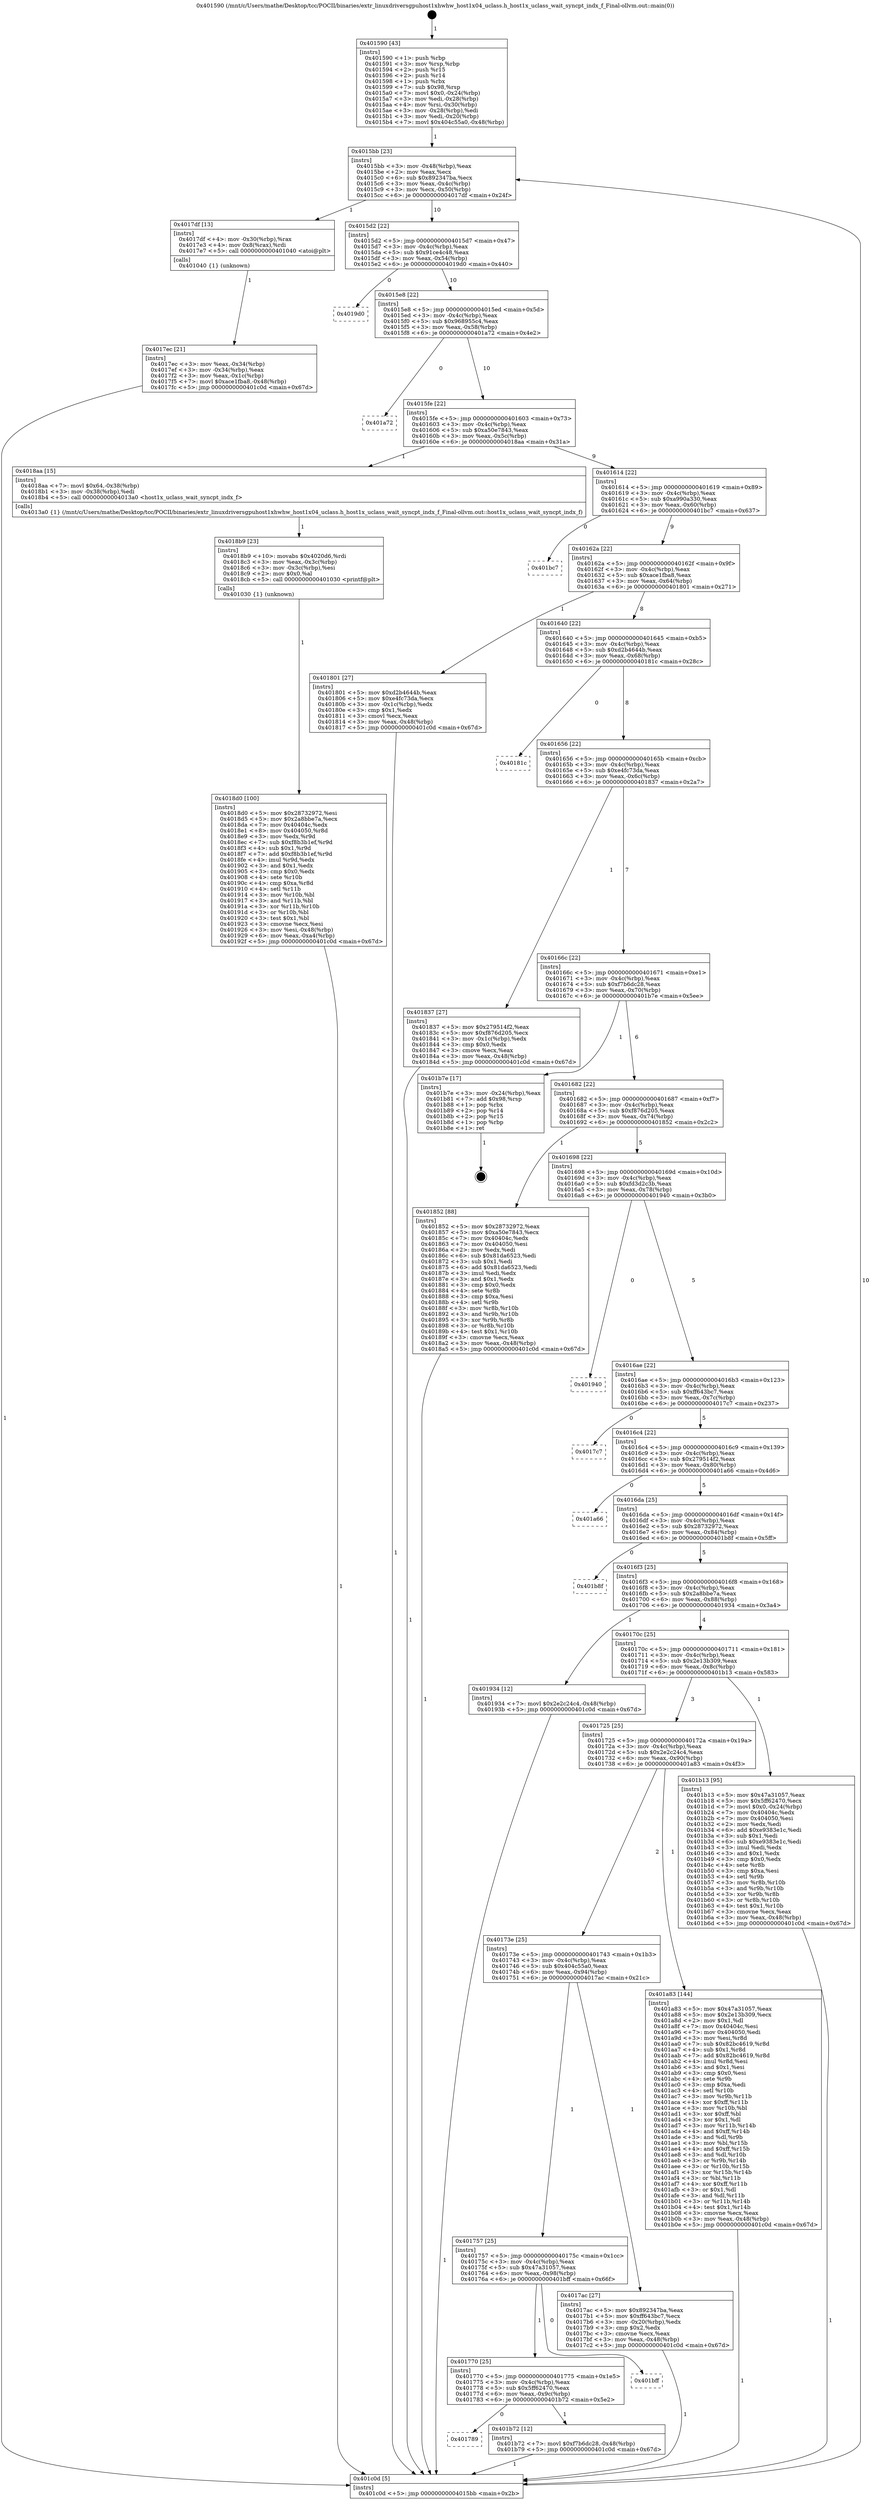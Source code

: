 digraph "0x401590" {
  label = "0x401590 (/mnt/c/Users/mathe/Desktop/tcc/POCII/binaries/extr_linuxdriversgpuhost1xhwhw_host1x04_uclass.h_host1x_uclass_wait_syncpt_indx_f_Final-ollvm.out::main(0))"
  labelloc = "t"
  node[shape=record]

  Entry [label="",width=0.3,height=0.3,shape=circle,fillcolor=black,style=filled]
  "0x4015bb" [label="{
     0x4015bb [23]\l
     | [instrs]\l
     &nbsp;&nbsp;0x4015bb \<+3\>: mov -0x48(%rbp),%eax\l
     &nbsp;&nbsp;0x4015be \<+2\>: mov %eax,%ecx\l
     &nbsp;&nbsp;0x4015c0 \<+6\>: sub $0x892347ba,%ecx\l
     &nbsp;&nbsp;0x4015c6 \<+3\>: mov %eax,-0x4c(%rbp)\l
     &nbsp;&nbsp;0x4015c9 \<+3\>: mov %ecx,-0x50(%rbp)\l
     &nbsp;&nbsp;0x4015cc \<+6\>: je 00000000004017df \<main+0x24f\>\l
  }"]
  "0x4017df" [label="{
     0x4017df [13]\l
     | [instrs]\l
     &nbsp;&nbsp;0x4017df \<+4\>: mov -0x30(%rbp),%rax\l
     &nbsp;&nbsp;0x4017e3 \<+4\>: mov 0x8(%rax),%rdi\l
     &nbsp;&nbsp;0x4017e7 \<+5\>: call 0000000000401040 \<atoi@plt\>\l
     | [calls]\l
     &nbsp;&nbsp;0x401040 \{1\} (unknown)\l
  }"]
  "0x4015d2" [label="{
     0x4015d2 [22]\l
     | [instrs]\l
     &nbsp;&nbsp;0x4015d2 \<+5\>: jmp 00000000004015d7 \<main+0x47\>\l
     &nbsp;&nbsp;0x4015d7 \<+3\>: mov -0x4c(%rbp),%eax\l
     &nbsp;&nbsp;0x4015da \<+5\>: sub $0x91ce4c48,%eax\l
     &nbsp;&nbsp;0x4015df \<+3\>: mov %eax,-0x54(%rbp)\l
     &nbsp;&nbsp;0x4015e2 \<+6\>: je 00000000004019d0 \<main+0x440\>\l
  }"]
  Exit [label="",width=0.3,height=0.3,shape=circle,fillcolor=black,style=filled,peripheries=2]
  "0x4019d0" [label="{
     0x4019d0\l
  }", style=dashed]
  "0x4015e8" [label="{
     0x4015e8 [22]\l
     | [instrs]\l
     &nbsp;&nbsp;0x4015e8 \<+5\>: jmp 00000000004015ed \<main+0x5d\>\l
     &nbsp;&nbsp;0x4015ed \<+3\>: mov -0x4c(%rbp),%eax\l
     &nbsp;&nbsp;0x4015f0 \<+5\>: sub $0x968955c4,%eax\l
     &nbsp;&nbsp;0x4015f5 \<+3\>: mov %eax,-0x58(%rbp)\l
     &nbsp;&nbsp;0x4015f8 \<+6\>: je 0000000000401a72 \<main+0x4e2\>\l
  }"]
  "0x401789" [label="{
     0x401789\l
  }", style=dashed]
  "0x401a72" [label="{
     0x401a72\l
  }", style=dashed]
  "0x4015fe" [label="{
     0x4015fe [22]\l
     | [instrs]\l
     &nbsp;&nbsp;0x4015fe \<+5\>: jmp 0000000000401603 \<main+0x73\>\l
     &nbsp;&nbsp;0x401603 \<+3\>: mov -0x4c(%rbp),%eax\l
     &nbsp;&nbsp;0x401606 \<+5\>: sub $0xa50e7843,%eax\l
     &nbsp;&nbsp;0x40160b \<+3\>: mov %eax,-0x5c(%rbp)\l
     &nbsp;&nbsp;0x40160e \<+6\>: je 00000000004018aa \<main+0x31a\>\l
  }"]
  "0x401b72" [label="{
     0x401b72 [12]\l
     | [instrs]\l
     &nbsp;&nbsp;0x401b72 \<+7\>: movl $0xf7b6dc28,-0x48(%rbp)\l
     &nbsp;&nbsp;0x401b79 \<+5\>: jmp 0000000000401c0d \<main+0x67d\>\l
  }"]
  "0x4018aa" [label="{
     0x4018aa [15]\l
     | [instrs]\l
     &nbsp;&nbsp;0x4018aa \<+7\>: movl $0x64,-0x38(%rbp)\l
     &nbsp;&nbsp;0x4018b1 \<+3\>: mov -0x38(%rbp),%edi\l
     &nbsp;&nbsp;0x4018b4 \<+5\>: call 00000000004013a0 \<host1x_uclass_wait_syncpt_indx_f\>\l
     | [calls]\l
     &nbsp;&nbsp;0x4013a0 \{1\} (/mnt/c/Users/mathe/Desktop/tcc/POCII/binaries/extr_linuxdriversgpuhost1xhwhw_host1x04_uclass.h_host1x_uclass_wait_syncpt_indx_f_Final-ollvm.out::host1x_uclass_wait_syncpt_indx_f)\l
  }"]
  "0x401614" [label="{
     0x401614 [22]\l
     | [instrs]\l
     &nbsp;&nbsp;0x401614 \<+5\>: jmp 0000000000401619 \<main+0x89\>\l
     &nbsp;&nbsp;0x401619 \<+3\>: mov -0x4c(%rbp),%eax\l
     &nbsp;&nbsp;0x40161c \<+5\>: sub $0xa990a330,%eax\l
     &nbsp;&nbsp;0x401621 \<+3\>: mov %eax,-0x60(%rbp)\l
     &nbsp;&nbsp;0x401624 \<+6\>: je 0000000000401bc7 \<main+0x637\>\l
  }"]
  "0x401770" [label="{
     0x401770 [25]\l
     | [instrs]\l
     &nbsp;&nbsp;0x401770 \<+5\>: jmp 0000000000401775 \<main+0x1e5\>\l
     &nbsp;&nbsp;0x401775 \<+3\>: mov -0x4c(%rbp),%eax\l
     &nbsp;&nbsp;0x401778 \<+5\>: sub $0x5ff62470,%eax\l
     &nbsp;&nbsp;0x40177d \<+6\>: mov %eax,-0x9c(%rbp)\l
     &nbsp;&nbsp;0x401783 \<+6\>: je 0000000000401b72 \<main+0x5e2\>\l
  }"]
  "0x401bc7" [label="{
     0x401bc7\l
  }", style=dashed]
  "0x40162a" [label="{
     0x40162a [22]\l
     | [instrs]\l
     &nbsp;&nbsp;0x40162a \<+5\>: jmp 000000000040162f \<main+0x9f\>\l
     &nbsp;&nbsp;0x40162f \<+3\>: mov -0x4c(%rbp),%eax\l
     &nbsp;&nbsp;0x401632 \<+5\>: sub $0xace1fba8,%eax\l
     &nbsp;&nbsp;0x401637 \<+3\>: mov %eax,-0x64(%rbp)\l
     &nbsp;&nbsp;0x40163a \<+6\>: je 0000000000401801 \<main+0x271\>\l
  }"]
  "0x401bff" [label="{
     0x401bff\l
  }", style=dashed]
  "0x401801" [label="{
     0x401801 [27]\l
     | [instrs]\l
     &nbsp;&nbsp;0x401801 \<+5\>: mov $0xd2b4644b,%eax\l
     &nbsp;&nbsp;0x401806 \<+5\>: mov $0xe4fc73da,%ecx\l
     &nbsp;&nbsp;0x40180b \<+3\>: mov -0x1c(%rbp),%edx\l
     &nbsp;&nbsp;0x40180e \<+3\>: cmp $0x1,%edx\l
     &nbsp;&nbsp;0x401811 \<+3\>: cmovl %ecx,%eax\l
     &nbsp;&nbsp;0x401814 \<+3\>: mov %eax,-0x48(%rbp)\l
     &nbsp;&nbsp;0x401817 \<+5\>: jmp 0000000000401c0d \<main+0x67d\>\l
  }"]
  "0x401640" [label="{
     0x401640 [22]\l
     | [instrs]\l
     &nbsp;&nbsp;0x401640 \<+5\>: jmp 0000000000401645 \<main+0xb5\>\l
     &nbsp;&nbsp;0x401645 \<+3\>: mov -0x4c(%rbp),%eax\l
     &nbsp;&nbsp;0x401648 \<+5\>: sub $0xd2b4644b,%eax\l
     &nbsp;&nbsp;0x40164d \<+3\>: mov %eax,-0x68(%rbp)\l
     &nbsp;&nbsp;0x401650 \<+6\>: je 000000000040181c \<main+0x28c\>\l
  }"]
  "0x4018d0" [label="{
     0x4018d0 [100]\l
     | [instrs]\l
     &nbsp;&nbsp;0x4018d0 \<+5\>: mov $0x28732972,%esi\l
     &nbsp;&nbsp;0x4018d5 \<+5\>: mov $0x2a8bbe7a,%ecx\l
     &nbsp;&nbsp;0x4018da \<+7\>: mov 0x40404c,%edx\l
     &nbsp;&nbsp;0x4018e1 \<+8\>: mov 0x404050,%r8d\l
     &nbsp;&nbsp;0x4018e9 \<+3\>: mov %edx,%r9d\l
     &nbsp;&nbsp;0x4018ec \<+7\>: sub $0xf8b3b1ef,%r9d\l
     &nbsp;&nbsp;0x4018f3 \<+4\>: sub $0x1,%r9d\l
     &nbsp;&nbsp;0x4018f7 \<+7\>: add $0xf8b3b1ef,%r9d\l
     &nbsp;&nbsp;0x4018fe \<+4\>: imul %r9d,%edx\l
     &nbsp;&nbsp;0x401902 \<+3\>: and $0x1,%edx\l
     &nbsp;&nbsp;0x401905 \<+3\>: cmp $0x0,%edx\l
     &nbsp;&nbsp;0x401908 \<+4\>: sete %r10b\l
     &nbsp;&nbsp;0x40190c \<+4\>: cmp $0xa,%r8d\l
     &nbsp;&nbsp;0x401910 \<+4\>: setl %r11b\l
     &nbsp;&nbsp;0x401914 \<+3\>: mov %r10b,%bl\l
     &nbsp;&nbsp;0x401917 \<+3\>: and %r11b,%bl\l
     &nbsp;&nbsp;0x40191a \<+3\>: xor %r11b,%r10b\l
     &nbsp;&nbsp;0x40191d \<+3\>: or %r10b,%bl\l
     &nbsp;&nbsp;0x401920 \<+3\>: test $0x1,%bl\l
     &nbsp;&nbsp;0x401923 \<+3\>: cmovne %ecx,%esi\l
     &nbsp;&nbsp;0x401926 \<+3\>: mov %esi,-0x48(%rbp)\l
     &nbsp;&nbsp;0x401929 \<+6\>: mov %eax,-0xa4(%rbp)\l
     &nbsp;&nbsp;0x40192f \<+5\>: jmp 0000000000401c0d \<main+0x67d\>\l
  }"]
  "0x40181c" [label="{
     0x40181c\l
  }", style=dashed]
  "0x401656" [label="{
     0x401656 [22]\l
     | [instrs]\l
     &nbsp;&nbsp;0x401656 \<+5\>: jmp 000000000040165b \<main+0xcb\>\l
     &nbsp;&nbsp;0x40165b \<+3\>: mov -0x4c(%rbp),%eax\l
     &nbsp;&nbsp;0x40165e \<+5\>: sub $0xe4fc73da,%eax\l
     &nbsp;&nbsp;0x401663 \<+3\>: mov %eax,-0x6c(%rbp)\l
     &nbsp;&nbsp;0x401666 \<+6\>: je 0000000000401837 \<main+0x2a7\>\l
  }"]
  "0x4018b9" [label="{
     0x4018b9 [23]\l
     | [instrs]\l
     &nbsp;&nbsp;0x4018b9 \<+10\>: movabs $0x4020d6,%rdi\l
     &nbsp;&nbsp;0x4018c3 \<+3\>: mov %eax,-0x3c(%rbp)\l
     &nbsp;&nbsp;0x4018c6 \<+3\>: mov -0x3c(%rbp),%esi\l
     &nbsp;&nbsp;0x4018c9 \<+2\>: mov $0x0,%al\l
     &nbsp;&nbsp;0x4018cb \<+5\>: call 0000000000401030 \<printf@plt\>\l
     | [calls]\l
     &nbsp;&nbsp;0x401030 \{1\} (unknown)\l
  }"]
  "0x401837" [label="{
     0x401837 [27]\l
     | [instrs]\l
     &nbsp;&nbsp;0x401837 \<+5\>: mov $0x279514f2,%eax\l
     &nbsp;&nbsp;0x40183c \<+5\>: mov $0xf876d205,%ecx\l
     &nbsp;&nbsp;0x401841 \<+3\>: mov -0x1c(%rbp),%edx\l
     &nbsp;&nbsp;0x401844 \<+3\>: cmp $0x0,%edx\l
     &nbsp;&nbsp;0x401847 \<+3\>: cmove %ecx,%eax\l
     &nbsp;&nbsp;0x40184a \<+3\>: mov %eax,-0x48(%rbp)\l
     &nbsp;&nbsp;0x40184d \<+5\>: jmp 0000000000401c0d \<main+0x67d\>\l
  }"]
  "0x40166c" [label="{
     0x40166c [22]\l
     | [instrs]\l
     &nbsp;&nbsp;0x40166c \<+5\>: jmp 0000000000401671 \<main+0xe1\>\l
     &nbsp;&nbsp;0x401671 \<+3\>: mov -0x4c(%rbp),%eax\l
     &nbsp;&nbsp;0x401674 \<+5\>: sub $0xf7b6dc28,%eax\l
     &nbsp;&nbsp;0x401679 \<+3\>: mov %eax,-0x70(%rbp)\l
     &nbsp;&nbsp;0x40167c \<+6\>: je 0000000000401b7e \<main+0x5ee\>\l
  }"]
  "0x4017ec" [label="{
     0x4017ec [21]\l
     | [instrs]\l
     &nbsp;&nbsp;0x4017ec \<+3\>: mov %eax,-0x34(%rbp)\l
     &nbsp;&nbsp;0x4017ef \<+3\>: mov -0x34(%rbp),%eax\l
     &nbsp;&nbsp;0x4017f2 \<+3\>: mov %eax,-0x1c(%rbp)\l
     &nbsp;&nbsp;0x4017f5 \<+7\>: movl $0xace1fba8,-0x48(%rbp)\l
     &nbsp;&nbsp;0x4017fc \<+5\>: jmp 0000000000401c0d \<main+0x67d\>\l
  }"]
  "0x401b7e" [label="{
     0x401b7e [17]\l
     | [instrs]\l
     &nbsp;&nbsp;0x401b7e \<+3\>: mov -0x24(%rbp),%eax\l
     &nbsp;&nbsp;0x401b81 \<+7\>: add $0x98,%rsp\l
     &nbsp;&nbsp;0x401b88 \<+1\>: pop %rbx\l
     &nbsp;&nbsp;0x401b89 \<+2\>: pop %r14\l
     &nbsp;&nbsp;0x401b8b \<+2\>: pop %r15\l
     &nbsp;&nbsp;0x401b8d \<+1\>: pop %rbp\l
     &nbsp;&nbsp;0x401b8e \<+1\>: ret\l
  }"]
  "0x401682" [label="{
     0x401682 [22]\l
     | [instrs]\l
     &nbsp;&nbsp;0x401682 \<+5\>: jmp 0000000000401687 \<main+0xf7\>\l
     &nbsp;&nbsp;0x401687 \<+3\>: mov -0x4c(%rbp),%eax\l
     &nbsp;&nbsp;0x40168a \<+5\>: sub $0xf876d205,%eax\l
     &nbsp;&nbsp;0x40168f \<+3\>: mov %eax,-0x74(%rbp)\l
     &nbsp;&nbsp;0x401692 \<+6\>: je 0000000000401852 \<main+0x2c2\>\l
  }"]
  "0x401590" [label="{
     0x401590 [43]\l
     | [instrs]\l
     &nbsp;&nbsp;0x401590 \<+1\>: push %rbp\l
     &nbsp;&nbsp;0x401591 \<+3\>: mov %rsp,%rbp\l
     &nbsp;&nbsp;0x401594 \<+2\>: push %r15\l
     &nbsp;&nbsp;0x401596 \<+2\>: push %r14\l
     &nbsp;&nbsp;0x401598 \<+1\>: push %rbx\l
     &nbsp;&nbsp;0x401599 \<+7\>: sub $0x98,%rsp\l
     &nbsp;&nbsp;0x4015a0 \<+7\>: movl $0x0,-0x24(%rbp)\l
     &nbsp;&nbsp;0x4015a7 \<+3\>: mov %edi,-0x28(%rbp)\l
     &nbsp;&nbsp;0x4015aa \<+4\>: mov %rsi,-0x30(%rbp)\l
     &nbsp;&nbsp;0x4015ae \<+3\>: mov -0x28(%rbp),%edi\l
     &nbsp;&nbsp;0x4015b1 \<+3\>: mov %edi,-0x20(%rbp)\l
     &nbsp;&nbsp;0x4015b4 \<+7\>: movl $0x404c55a0,-0x48(%rbp)\l
  }"]
  "0x401852" [label="{
     0x401852 [88]\l
     | [instrs]\l
     &nbsp;&nbsp;0x401852 \<+5\>: mov $0x28732972,%eax\l
     &nbsp;&nbsp;0x401857 \<+5\>: mov $0xa50e7843,%ecx\l
     &nbsp;&nbsp;0x40185c \<+7\>: mov 0x40404c,%edx\l
     &nbsp;&nbsp;0x401863 \<+7\>: mov 0x404050,%esi\l
     &nbsp;&nbsp;0x40186a \<+2\>: mov %edx,%edi\l
     &nbsp;&nbsp;0x40186c \<+6\>: sub $0x81da6523,%edi\l
     &nbsp;&nbsp;0x401872 \<+3\>: sub $0x1,%edi\l
     &nbsp;&nbsp;0x401875 \<+6\>: add $0x81da6523,%edi\l
     &nbsp;&nbsp;0x40187b \<+3\>: imul %edi,%edx\l
     &nbsp;&nbsp;0x40187e \<+3\>: and $0x1,%edx\l
     &nbsp;&nbsp;0x401881 \<+3\>: cmp $0x0,%edx\l
     &nbsp;&nbsp;0x401884 \<+4\>: sete %r8b\l
     &nbsp;&nbsp;0x401888 \<+3\>: cmp $0xa,%esi\l
     &nbsp;&nbsp;0x40188b \<+4\>: setl %r9b\l
     &nbsp;&nbsp;0x40188f \<+3\>: mov %r8b,%r10b\l
     &nbsp;&nbsp;0x401892 \<+3\>: and %r9b,%r10b\l
     &nbsp;&nbsp;0x401895 \<+3\>: xor %r9b,%r8b\l
     &nbsp;&nbsp;0x401898 \<+3\>: or %r8b,%r10b\l
     &nbsp;&nbsp;0x40189b \<+4\>: test $0x1,%r10b\l
     &nbsp;&nbsp;0x40189f \<+3\>: cmovne %ecx,%eax\l
     &nbsp;&nbsp;0x4018a2 \<+3\>: mov %eax,-0x48(%rbp)\l
     &nbsp;&nbsp;0x4018a5 \<+5\>: jmp 0000000000401c0d \<main+0x67d\>\l
  }"]
  "0x401698" [label="{
     0x401698 [22]\l
     | [instrs]\l
     &nbsp;&nbsp;0x401698 \<+5\>: jmp 000000000040169d \<main+0x10d\>\l
     &nbsp;&nbsp;0x40169d \<+3\>: mov -0x4c(%rbp),%eax\l
     &nbsp;&nbsp;0x4016a0 \<+5\>: sub $0xfd3d2c3b,%eax\l
     &nbsp;&nbsp;0x4016a5 \<+3\>: mov %eax,-0x78(%rbp)\l
     &nbsp;&nbsp;0x4016a8 \<+6\>: je 0000000000401940 \<main+0x3b0\>\l
  }"]
  "0x401c0d" [label="{
     0x401c0d [5]\l
     | [instrs]\l
     &nbsp;&nbsp;0x401c0d \<+5\>: jmp 00000000004015bb \<main+0x2b\>\l
  }"]
  "0x401940" [label="{
     0x401940\l
  }", style=dashed]
  "0x4016ae" [label="{
     0x4016ae [22]\l
     | [instrs]\l
     &nbsp;&nbsp;0x4016ae \<+5\>: jmp 00000000004016b3 \<main+0x123\>\l
     &nbsp;&nbsp;0x4016b3 \<+3\>: mov -0x4c(%rbp),%eax\l
     &nbsp;&nbsp;0x4016b6 \<+5\>: sub $0xff643bc7,%eax\l
     &nbsp;&nbsp;0x4016bb \<+3\>: mov %eax,-0x7c(%rbp)\l
     &nbsp;&nbsp;0x4016be \<+6\>: je 00000000004017c7 \<main+0x237\>\l
  }"]
  "0x401757" [label="{
     0x401757 [25]\l
     | [instrs]\l
     &nbsp;&nbsp;0x401757 \<+5\>: jmp 000000000040175c \<main+0x1cc\>\l
     &nbsp;&nbsp;0x40175c \<+3\>: mov -0x4c(%rbp),%eax\l
     &nbsp;&nbsp;0x40175f \<+5\>: sub $0x47a31057,%eax\l
     &nbsp;&nbsp;0x401764 \<+6\>: mov %eax,-0x98(%rbp)\l
     &nbsp;&nbsp;0x40176a \<+6\>: je 0000000000401bff \<main+0x66f\>\l
  }"]
  "0x4017c7" [label="{
     0x4017c7\l
  }", style=dashed]
  "0x4016c4" [label="{
     0x4016c4 [22]\l
     | [instrs]\l
     &nbsp;&nbsp;0x4016c4 \<+5\>: jmp 00000000004016c9 \<main+0x139\>\l
     &nbsp;&nbsp;0x4016c9 \<+3\>: mov -0x4c(%rbp),%eax\l
     &nbsp;&nbsp;0x4016cc \<+5\>: sub $0x279514f2,%eax\l
     &nbsp;&nbsp;0x4016d1 \<+3\>: mov %eax,-0x80(%rbp)\l
     &nbsp;&nbsp;0x4016d4 \<+6\>: je 0000000000401a66 \<main+0x4d6\>\l
  }"]
  "0x4017ac" [label="{
     0x4017ac [27]\l
     | [instrs]\l
     &nbsp;&nbsp;0x4017ac \<+5\>: mov $0x892347ba,%eax\l
     &nbsp;&nbsp;0x4017b1 \<+5\>: mov $0xff643bc7,%ecx\l
     &nbsp;&nbsp;0x4017b6 \<+3\>: mov -0x20(%rbp),%edx\l
     &nbsp;&nbsp;0x4017b9 \<+3\>: cmp $0x2,%edx\l
     &nbsp;&nbsp;0x4017bc \<+3\>: cmovne %ecx,%eax\l
     &nbsp;&nbsp;0x4017bf \<+3\>: mov %eax,-0x48(%rbp)\l
     &nbsp;&nbsp;0x4017c2 \<+5\>: jmp 0000000000401c0d \<main+0x67d\>\l
  }"]
  "0x401a66" [label="{
     0x401a66\l
  }", style=dashed]
  "0x4016da" [label="{
     0x4016da [25]\l
     | [instrs]\l
     &nbsp;&nbsp;0x4016da \<+5\>: jmp 00000000004016df \<main+0x14f\>\l
     &nbsp;&nbsp;0x4016df \<+3\>: mov -0x4c(%rbp),%eax\l
     &nbsp;&nbsp;0x4016e2 \<+5\>: sub $0x28732972,%eax\l
     &nbsp;&nbsp;0x4016e7 \<+6\>: mov %eax,-0x84(%rbp)\l
     &nbsp;&nbsp;0x4016ed \<+6\>: je 0000000000401b8f \<main+0x5ff\>\l
  }"]
  "0x40173e" [label="{
     0x40173e [25]\l
     | [instrs]\l
     &nbsp;&nbsp;0x40173e \<+5\>: jmp 0000000000401743 \<main+0x1b3\>\l
     &nbsp;&nbsp;0x401743 \<+3\>: mov -0x4c(%rbp),%eax\l
     &nbsp;&nbsp;0x401746 \<+5\>: sub $0x404c55a0,%eax\l
     &nbsp;&nbsp;0x40174b \<+6\>: mov %eax,-0x94(%rbp)\l
     &nbsp;&nbsp;0x401751 \<+6\>: je 00000000004017ac \<main+0x21c\>\l
  }"]
  "0x401b8f" [label="{
     0x401b8f\l
  }", style=dashed]
  "0x4016f3" [label="{
     0x4016f3 [25]\l
     | [instrs]\l
     &nbsp;&nbsp;0x4016f3 \<+5\>: jmp 00000000004016f8 \<main+0x168\>\l
     &nbsp;&nbsp;0x4016f8 \<+3\>: mov -0x4c(%rbp),%eax\l
     &nbsp;&nbsp;0x4016fb \<+5\>: sub $0x2a8bbe7a,%eax\l
     &nbsp;&nbsp;0x401700 \<+6\>: mov %eax,-0x88(%rbp)\l
     &nbsp;&nbsp;0x401706 \<+6\>: je 0000000000401934 \<main+0x3a4\>\l
  }"]
  "0x401a83" [label="{
     0x401a83 [144]\l
     | [instrs]\l
     &nbsp;&nbsp;0x401a83 \<+5\>: mov $0x47a31057,%eax\l
     &nbsp;&nbsp;0x401a88 \<+5\>: mov $0x2e13b309,%ecx\l
     &nbsp;&nbsp;0x401a8d \<+2\>: mov $0x1,%dl\l
     &nbsp;&nbsp;0x401a8f \<+7\>: mov 0x40404c,%esi\l
     &nbsp;&nbsp;0x401a96 \<+7\>: mov 0x404050,%edi\l
     &nbsp;&nbsp;0x401a9d \<+3\>: mov %esi,%r8d\l
     &nbsp;&nbsp;0x401aa0 \<+7\>: sub $0x82bc4619,%r8d\l
     &nbsp;&nbsp;0x401aa7 \<+4\>: sub $0x1,%r8d\l
     &nbsp;&nbsp;0x401aab \<+7\>: add $0x82bc4619,%r8d\l
     &nbsp;&nbsp;0x401ab2 \<+4\>: imul %r8d,%esi\l
     &nbsp;&nbsp;0x401ab6 \<+3\>: and $0x1,%esi\l
     &nbsp;&nbsp;0x401ab9 \<+3\>: cmp $0x0,%esi\l
     &nbsp;&nbsp;0x401abc \<+4\>: sete %r9b\l
     &nbsp;&nbsp;0x401ac0 \<+3\>: cmp $0xa,%edi\l
     &nbsp;&nbsp;0x401ac3 \<+4\>: setl %r10b\l
     &nbsp;&nbsp;0x401ac7 \<+3\>: mov %r9b,%r11b\l
     &nbsp;&nbsp;0x401aca \<+4\>: xor $0xff,%r11b\l
     &nbsp;&nbsp;0x401ace \<+3\>: mov %r10b,%bl\l
     &nbsp;&nbsp;0x401ad1 \<+3\>: xor $0xff,%bl\l
     &nbsp;&nbsp;0x401ad4 \<+3\>: xor $0x1,%dl\l
     &nbsp;&nbsp;0x401ad7 \<+3\>: mov %r11b,%r14b\l
     &nbsp;&nbsp;0x401ada \<+4\>: and $0xff,%r14b\l
     &nbsp;&nbsp;0x401ade \<+3\>: and %dl,%r9b\l
     &nbsp;&nbsp;0x401ae1 \<+3\>: mov %bl,%r15b\l
     &nbsp;&nbsp;0x401ae4 \<+4\>: and $0xff,%r15b\l
     &nbsp;&nbsp;0x401ae8 \<+3\>: and %dl,%r10b\l
     &nbsp;&nbsp;0x401aeb \<+3\>: or %r9b,%r14b\l
     &nbsp;&nbsp;0x401aee \<+3\>: or %r10b,%r15b\l
     &nbsp;&nbsp;0x401af1 \<+3\>: xor %r15b,%r14b\l
     &nbsp;&nbsp;0x401af4 \<+3\>: or %bl,%r11b\l
     &nbsp;&nbsp;0x401af7 \<+4\>: xor $0xff,%r11b\l
     &nbsp;&nbsp;0x401afb \<+3\>: or $0x1,%dl\l
     &nbsp;&nbsp;0x401afe \<+3\>: and %dl,%r11b\l
     &nbsp;&nbsp;0x401b01 \<+3\>: or %r11b,%r14b\l
     &nbsp;&nbsp;0x401b04 \<+4\>: test $0x1,%r14b\l
     &nbsp;&nbsp;0x401b08 \<+3\>: cmovne %ecx,%eax\l
     &nbsp;&nbsp;0x401b0b \<+3\>: mov %eax,-0x48(%rbp)\l
     &nbsp;&nbsp;0x401b0e \<+5\>: jmp 0000000000401c0d \<main+0x67d\>\l
  }"]
  "0x401934" [label="{
     0x401934 [12]\l
     | [instrs]\l
     &nbsp;&nbsp;0x401934 \<+7\>: movl $0x2e2c24c4,-0x48(%rbp)\l
     &nbsp;&nbsp;0x40193b \<+5\>: jmp 0000000000401c0d \<main+0x67d\>\l
  }"]
  "0x40170c" [label="{
     0x40170c [25]\l
     | [instrs]\l
     &nbsp;&nbsp;0x40170c \<+5\>: jmp 0000000000401711 \<main+0x181\>\l
     &nbsp;&nbsp;0x401711 \<+3\>: mov -0x4c(%rbp),%eax\l
     &nbsp;&nbsp;0x401714 \<+5\>: sub $0x2e13b309,%eax\l
     &nbsp;&nbsp;0x401719 \<+6\>: mov %eax,-0x8c(%rbp)\l
     &nbsp;&nbsp;0x40171f \<+6\>: je 0000000000401b13 \<main+0x583\>\l
  }"]
  "0x401725" [label="{
     0x401725 [25]\l
     | [instrs]\l
     &nbsp;&nbsp;0x401725 \<+5\>: jmp 000000000040172a \<main+0x19a\>\l
     &nbsp;&nbsp;0x40172a \<+3\>: mov -0x4c(%rbp),%eax\l
     &nbsp;&nbsp;0x40172d \<+5\>: sub $0x2e2c24c4,%eax\l
     &nbsp;&nbsp;0x401732 \<+6\>: mov %eax,-0x90(%rbp)\l
     &nbsp;&nbsp;0x401738 \<+6\>: je 0000000000401a83 \<main+0x4f3\>\l
  }"]
  "0x401b13" [label="{
     0x401b13 [95]\l
     | [instrs]\l
     &nbsp;&nbsp;0x401b13 \<+5\>: mov $0x47a31057,%eax\l
     &nbsp;&nbsp;0x401b18 \<+5\>: mov $0x5ff62470,%ecx\l
     &nbsp;&nbsp;0x401b1d \<+7\>: movl $0x0,-0x24(%rbp)\l
     &nbsp;&nbsp;0x401b24 \<+7\>: mov 0x40404c,%edx\l
     &nbsp;&nbsp;0x401b2b \<+7\>: mov 0x404050,%esi\l
     &nbsp;&nbsp;0x401b32 \<+2\>: mov %edx,%edi\l
     &nbsp;&nbsp;0x401b34 \<+6\>: add $0xe9383e1c,%edi\l
     &nbsp;&nbsp;0x401b3a \<+3\>: sub $0x1,%edi\l
     &nbsp;&nbsp;0x401b3d \<+6\>: sub $0xe9383e1c,%edi\l
     &nbsp;&nbsp;0x401b43 \<+3\>: imul %edi,%edx\l
     &nbsp;&nbsp;0x401b46 \<+3\>: and $0x1,%edx\l
     &nbsp;&nbsp;0x401b49 \<+3\>: cmp $0x0,%edx\l
     &nbsp;&nbsp;0x401b4c \<+4\>: sete %r8b\l
     &nbsp;&nbsp;0x401b50 \<+3\>: cmp $0xa,%esi\l
     &nbsp;&nbsp;0x401b53 \<+4\>: setl %r9b\l
     &nbsp;&nbsp;0x401b57 \<+3\>: mov %r8b,%r10b\l
     &nbsp;&nbsp;0x401b5a \<+3\>: and %r9b,%r10b\l
     &nbsp;&nbsp;0x401b5d \<+3\>: xor %r9b,%r8b\l
     &nbsp;&nbsp;0x401b60 \<+3\>: or %r8b,%r10b\l
     &nbsp;&nbsp;0x401b63 \<+4\>: test $0x1,%r10b\l
     &nbsp;&nbsp;0x401b67 \<+3\>: cmovne %ecx,%eax\l
     &nbsp;&nbsp;0x401b6a \<+3\>: mov %eax,-0x48(%rbp)\l
     &nbsp;&nbsp;0x401b6d \<+5\>: jmp 0000000000401c0d \<main+0x67d\>\l
  }"]
  Entry -> "0x401590" [label=" 1"]
  "0x4015bb" -> "0x4017df" [label=" 1"]
  "0x4015bb" -> "0x4015d2" [label=" 10"]
  "0x401b7e" -> Exit [label=" 1"]
  "0x4015d2" -> "0x4019d0" [label=" 0"]
  "0x4015d2" -> "0x4015e8" [label=" 10"]
  "0x401b72" -> "0x401c0d" [label=" 1"]
  "0x4015e8" -> "0x401a72" [label=" 0"]
  "0x4015e8" -> "0x4015fe" [label=" 10"]
  "0x401770" -> "0x401789" [label=" 0"]
  "0x4015fe" -> "0x4018aa" [label=" 1"]
  "0x4015fe" -> "0x401614" [label=" 9"]
  "0x401770" -> "0x401b72" [label=" 1"]
  "0x401614" -> "0x401bc7" [label=" 0"]
  "0x401614" -> "0x40162a" [label=" 9"]
  "0x401757" -> "0x401770" [label=" 1"]
  "0x40162a" -> "0x401801" [label=" 1"]
  "0x40162a" -> "0x401640" [label=" 8"]
  "0x401757" -> "0x401bff" [label=" 0"]
  "0x401640" -> "0x40181c" [label=" 0"]
  "0x401640" -> "0x401656" [label=" 8"]
  "0x401b13" -> "0x401c0d" [label=" 1"]
  "0x401656" -> "0x401837" [label=" 1"]
  "0x401656" -> "0x40166c" [label=" 7"]
  "0x401a83" -> "0x401c0d" [label=" 1"]
  "0x40166c" -> "0x401b7e" [label=" 1"]
  "0x40166c" -> "0x401682" [label=" 6"]
  "0x401934" -> "0x401c0d" [label=" 1"]
  "0x401682" -> "0x401852" [label=" 1"]
  "0x401682" -> "0x401698" [label=" 5"]
  "0x4018d0" -> "0x401c0d" [label=" 1"]
  "0x401698" -> "0x401940" [label=" 0"]
  "0x401698" -> "0x4016ae" [label=" 5"]
  "0x4018b9" -> "0x4018d0" [label=" 1"]
  "0x4016ae" -> "0x4017c7" [label=" 0"]
  "0x4016ae" -> "0x4016c4" [label=" 5"]
  "0x4018aa" -> "0x4018b9" [label=" 1"]
  "0x4016c4" -> "0x401a66" [label=" 0"]
  "0x4016c4" -> "0x4016da" [label=" 5"]
  "0x401852" -> "0x401c0d" [label=" 1"]
  "0x4016da" -> "0x401b8f" [label=" 0"]
  "0x4016da" -> "0x4016f3" [label=" 5"]
  "0x401801" -> "0x401c0d" [label=" 1"]
  "0x4016f3" -> "0x401934" [label=" 1"]
  "0x4016f3" -> "0x40170c" [label=" 4"]
  "0x4017ec" -> "0x401c0d" [label=" 1"]
  "0x40170c" -> "0x401b13" [label=" 1"]
  "0x40170c" -> "0x401725" [label=" 3"]
  "0x4017df" -> "0x4017ec" [label=" 1"]
  "0x401725" -> "0x401a83" [label=" 1"]
  "0x401725" -> "0x40173e" [label=" 2"]
  "0x401837" -> "0x401c0d" [label=" 1"]
  "0x40173e" -> "0x4017ac" [label=" 1"]
  "0x40173e" -> "0x401757" [label=" 1"]
  "0x4017ac" -> "0x401c0d" [label=" 1"]
  "0x401590" -> "0x4015bb" [label=" 1"]
  "0x401c0d" -> "0x4015bb" [label=" 10"]
}
